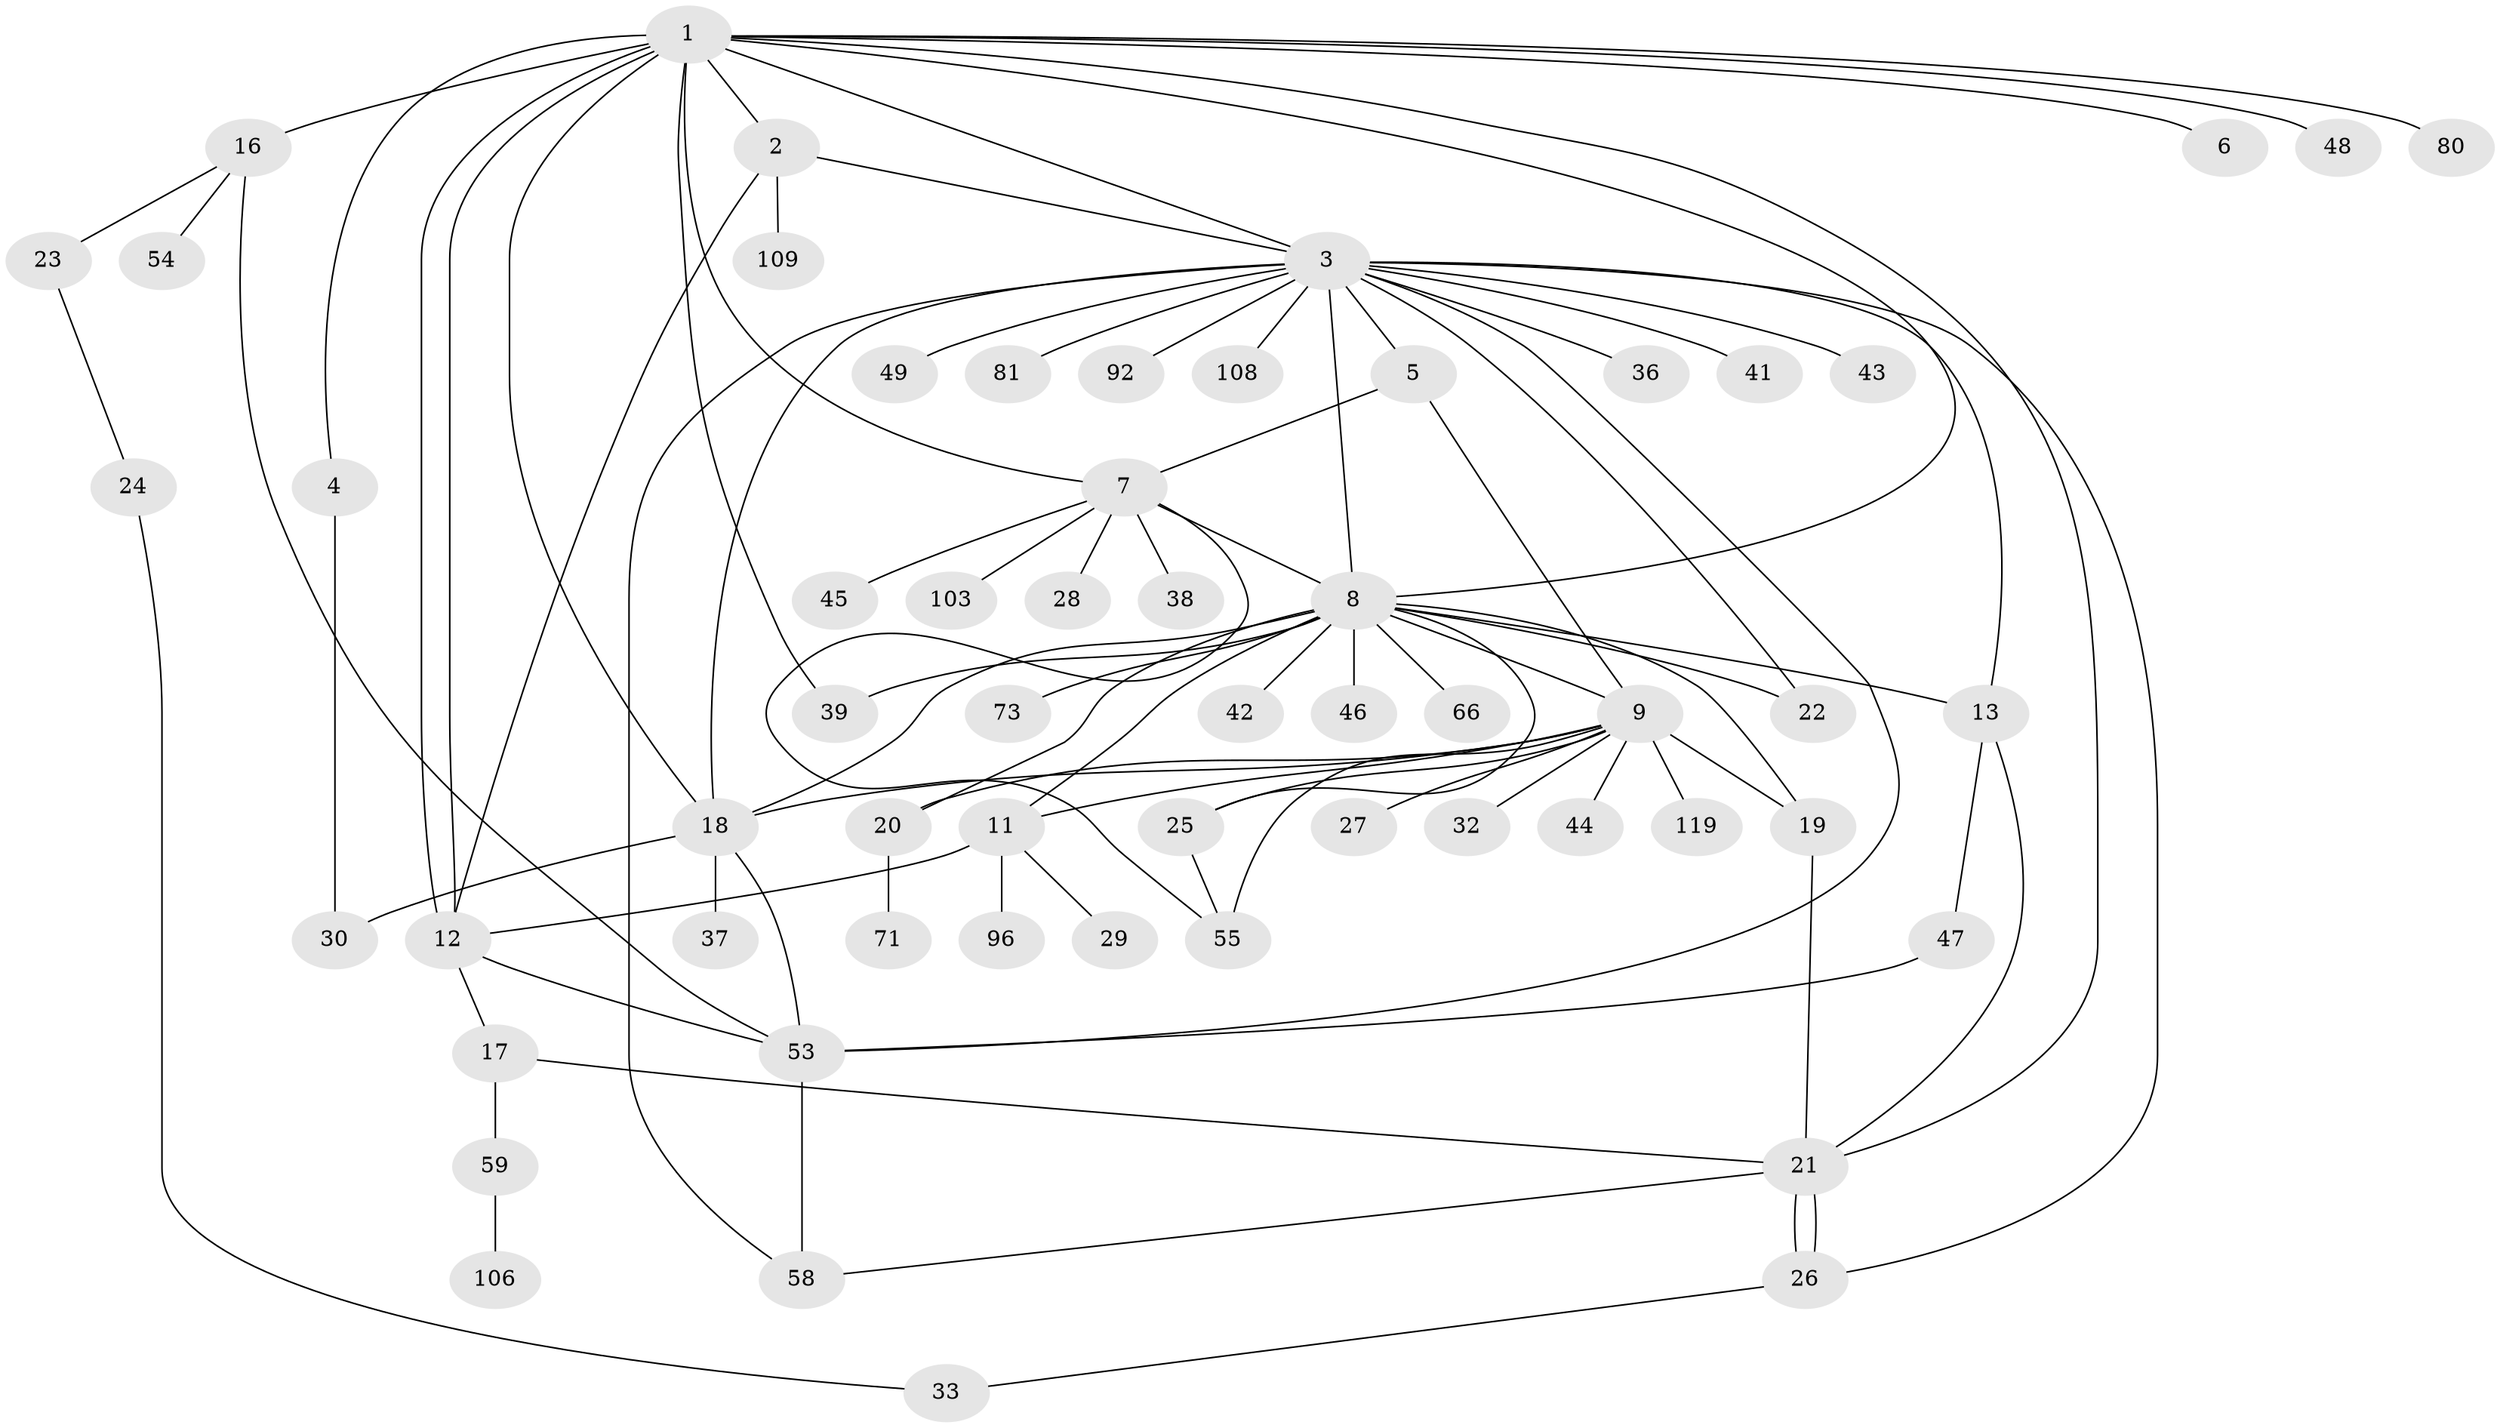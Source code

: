 // original degree distribution, {15: 0.01680672268907563, 4: 0.058823529411764705, 17: 0.008403361344537815, 2: 0.23529411764705882, 3: 0.09243697478991597, 1: 0.48739495798319327, 8: 0.01680672268907563, 9: 0.01680672268907563, 5: 0.04201680672268908, 10: 0.01680672268907563, 7: 0.008403361344537815}
// Generated by graph-tools (version 1.1) at 2025/14/03/09/25 04:14:26]
// undirected, 59 vertices, 91 edges
graph export_dot {
graph [start="1"]
  node [color=gray90,style=filled];
  1;
  2;
  3;
  4;
  5;
  6;
  7;
  8 [super="+35+57+105+10"];
  9 [super="+40+65+14"];
  11;
  12 [super="+115+56+34+31"];
  13 [super="+52+67+112+110+118+84"];
  16 [super="+100"];
  17;
  18 [super="+86+111+72"];
  19;
  20;
  21 [super="+68+114+87+62+75"];
  22;
  23;
  24;
  25 [super="+88+61"];
  26 [super="+77+98"];
  27;
  28;
  29;
  30;
  32;
  33;
  36;
  37;
  38;
  39;
  41;
  42 [super="+74"];
  43 [super="+102"];
  44;
  45;
  46;
  47;
  48;
  49;
  53 [super="+104+117+97"];
  54 [super="+64"];
  55 [super="+69+79+82+76"];
  58;
  59;
  66;
  71;
  73;
  80;
  81;
  92;
  96;
  103;
  106;
  108;
  109;
  119;
  1 -- 2;
  1 -- 3;
  1 -- 4;
  1 -- 6;
  1 -- 7;
  1 -- 12;
  1 -- 12;
  1 -- 16 [weight=2];
  1 -- 21;
  1 -- 39;
  1 -- 48;
  1 -- 80;
  1 -- 18;
  1 -- 8;
  2 -- 3;
  2 -- 109;
  2 -- 12;
  3 -- 5;
  3 -- 8;
  3 -- 13;
  3 -- 18;
  3 -- 22;
  3 -- 36;
  3 -- 41;
  3 -- 43;
  3 -- 49;
  3 -- 53;
  3 -- 58;
  3 -- 81;
  3 -- 92;
  3 -- 108;
  3 -- 26;
  4 -- 30;
  5 -- 7;
  5 -- 9;
  7 -- 28;
  7 -- 38;
  7 -- 45;
  7 -- 103;
  7 -- 55;
  7 -- 8;
  8 -- 9;
  8 -- 18;
  8 -- 19;
  8 -- 39;
  8 -- 42;
  8 -- 46;
  8 -- 66;
  8 -- 73;
  8 -- 20;
  8 -- 13;
  8 -- 25;
  8 -- 22;
  8 -- 11;
  9 -- 11;
  9 -- 20;
  9 -- 44;
  9 -- 55;
  9 -- 18;
  9 -- 32;
  9 -- 19;
  9 -- 119;
  9 -- 27;
  9 -- 25;
  11 -- 12;
  11 -- 29;
  11 -- 96;
  12 -- 17;
  12 -- 53;
  13 -- 47;
  13 -- 21;
  16 -- 23;
  16 -- 54;
  16 -- 53;
  17 -- 21;
  17 -- 59;
  18 -- 30;
  18 -- 37;
  18 -- 53;
  19 -- 21;
  20 -- 71;
  21 -- 26;
  21 -- 26;
  21 -- 58;
  23 -- 24;
  24 -- 33;
  25 -- 55;
  26 -- 33;
  47 -- 53;
  53 -- 58;
  59 -- 106;
}
